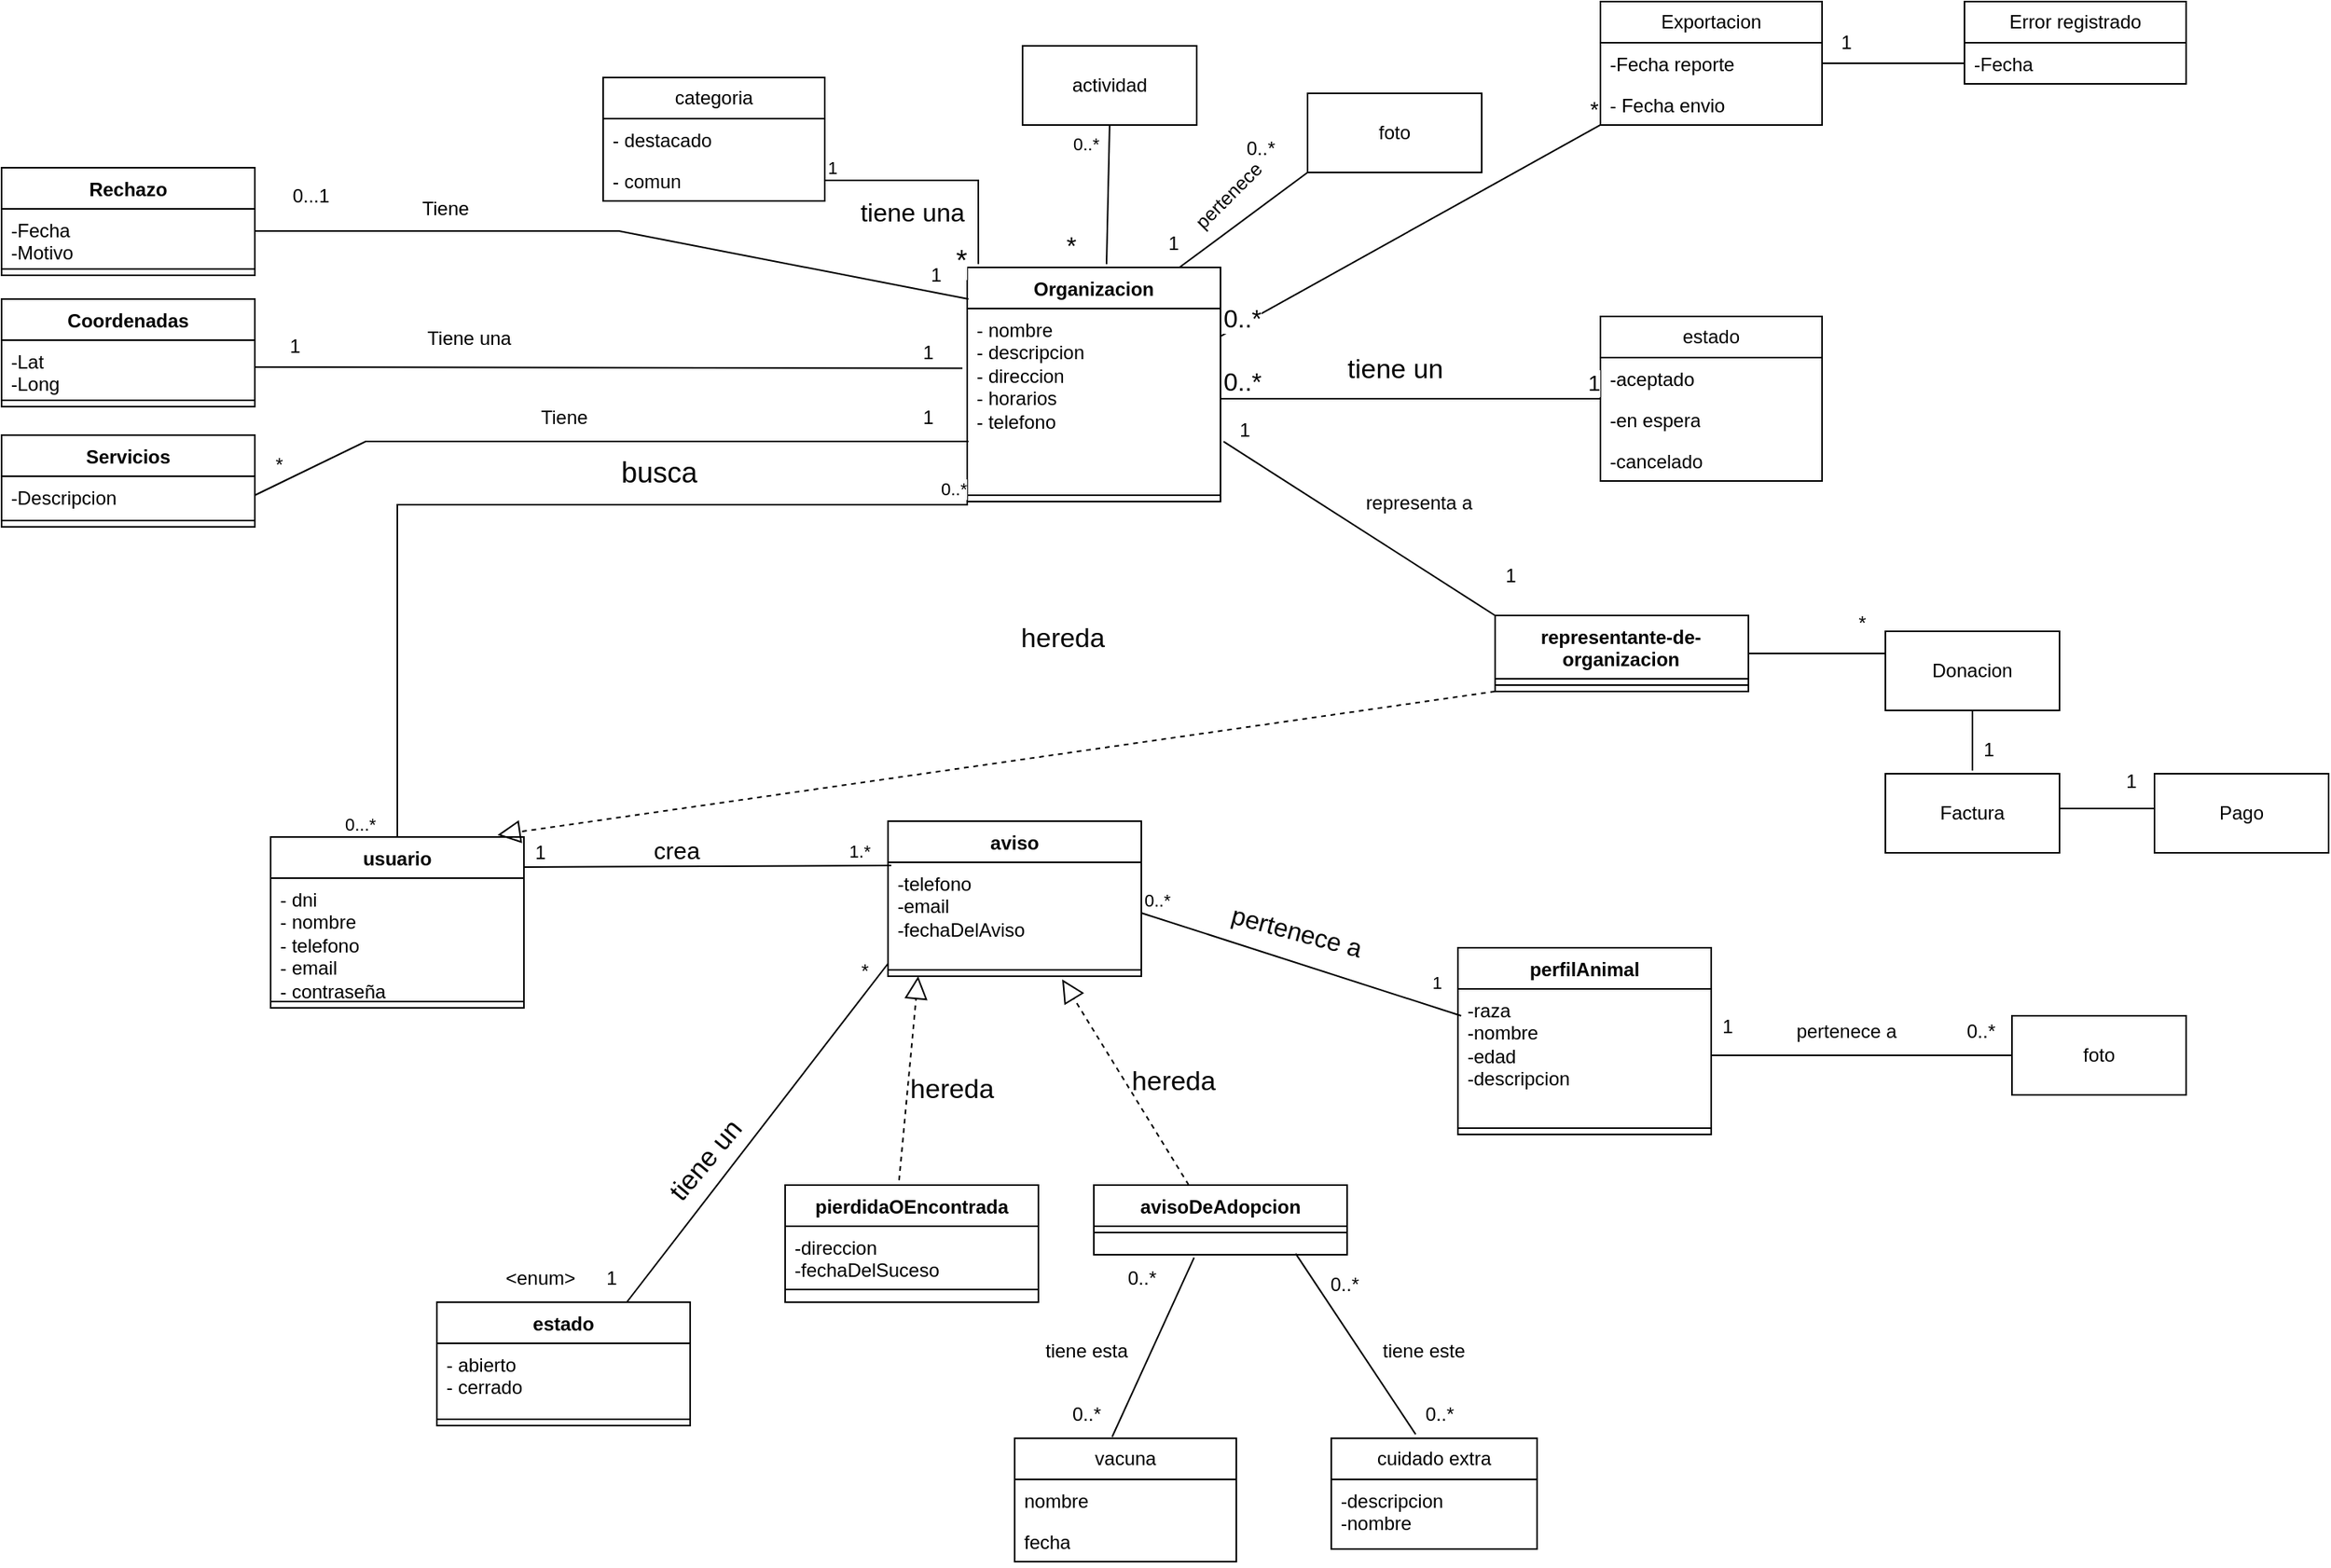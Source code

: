 <mxfile version="21.2.1" type="device">
  <diagram id="C5RBs43oDa-KdzZeNtuy" name="Page-1">
    <mxGraphModel dx="2073" dy="1035" grid="1" gridSize="10" guides="1" tooltips="1" connect="1" arrows="1" fold="1" page="1" pageScale="1" pageWidth="827" pageHeight="1169" math="0" shadow="0">
      <root>
        <mxCell id="WIyWlLk6GJQsqaUBKTNV-0" />
        <mxCell id="WIyWlLk6GJQsqaUBKTNV-1" parent="WIyWlLk6GJQsqaUBKTNV-0" />
        <mxCell id="rHO2FgDQ3E9ZfaL1L63m-9" value="usuario&lt;br&gt;" style="swimlane;fontStyle=1;align=center;verticalAlign=top;childLayout=stackLayout;horizontal=1;startSize=26;horizontalStack=0;resizeParent=1;resizeParentMax=0;resizeLast=0;collapsible=1;marginBottom=0;whiteSpace=wrap;html=1;" parent="WIyWlLk6GJQsqaUBKTNV-1" vertex="1">
          <mxGeometry x="289.96" y="640" width="160" height="108" as="geometry" />
        </mxCell>
        <mxCell id="rHO2FgDQ3E9ZfaL1L63m-10" value="- dni&lt;br&gt;- nombre&lt;br&gt;- telefono&lt;br&gt;- email&lt;br&gt;- contraseña&lt;br&gt;" style="text;strokeColor=none;fillColor=none;align=left;verticalAlign=top;spacingLeft=4;spacingRight=4;overflow=hidden;rotatable=0;points=[[0,0.5],[1,0.5]];portConstraint=eastwest;whiteSpace=wrap;html=1;" parent="rHO2FgDQ3E9ZfaL1L63m-9" vertex="1">
          <mxGeometry y="26" width="160" height="74" as="geometry" />
        </mxCell>
        <mxCell id="rHO2FgDQ3E9ZfaL1L63m-11" value="" style="line;strokeWidth=1;fillColor=none;align=left;verticalAlign=middle;spacingTop=-1;spacingLeft=3;spacingRight=3;rotatable=0;labelPosition=right;points=[];portConstraint=eastwest;strokeColor=inherit;" parent="rHO2FgDQ3E9ZfaL1L63m-9" vertex="1">
          <mxGeometry y="100" width="160" height="8" as="geometry" />
        </mxCell>
        <mxCell id="rHO2FgDQ3E9ZfaL1L63m-29" value="representante-de-organizacion&lt;br&gt;" style="swimlane;fontStyle=1;align=center;verticalAlign=top;childLayout=stackLayout;horizontal=1;startSize=40;horizontalStack=0;resizeParent=1;resizeParentMax=0;resizeLast=0;collapsible=1;marginBottom=0;whiteSpace=wrap;html=1;" parent="WIyWlLk6GJQsqaUBKTNV-1" vertex="1">
          <mxGeometry x="1063.46" y="500" width="160" height="48" as="geometry" />
        </mxCell>
        <mxCell id="rHO2FgDQ3E9ZfaL1L63m-31" value="" style="line;strokeWidth=1;fillColor=none;align=left;verticalAlign=middle;spacingTop=-1;spacingLeft=3;spacingRight=3;rotatable=0;labelPosition=right;points=[];portConstraint=eastwest;strokeColor=inherit;" parent="rHO2FgDQ3E9ZfaL1L63m-29" vertex="1">
          <mxGeometry y="40" width="160" height="8" as="geometry" />
        </mxCell>
        <mxCell id="rHO2FgDQ3E9ZfaL1L63m-33" value="Organizacion&lt;br&gt;" style="swimlane;fontStyle=1;align=center;verticalAlign=top;childLayout=stackLayout;horizontal=1;startSize=26;horizontalStack=0;resizeParent=1;resizeParentMax=0;resizeLast=0;collapsible=1;marginBottom=0;whiteSpace=wrap;html=1;" parent="WIyWlLk6GJQsqaUBKTNV-1" vertex="1">
          <mxGeometry x="730" y="280" width="160" height="148" as="geometry" />
        </mxCell>
        <mxCell id="rHO2FgDQ3E9ZfaL1L63m-34" value="- nombre&lt;br&gt;- descripcion&lt;br&gt;- direccion&lt;br&gt;- horarios&lt;br&gt;- telefono&lt;br&gt;" style="text;strokeColor=none;fillColor=none;align=left;verticalAlign=top;spacingLeft=4;spacingRight=4;overflow=hidden;rotatable=0;points=[[0,0.5],[1,0.5]];portConstraint=eastwest;whiteSpace=wrap;html=1;" parent="rHO2FgDQ3E9ZfaL1L63m-33" vertex="1">
          <mxGeometry y="26" width="160" height="114" as="geometry" />
        </mxCell>
        <mxCell id="rHO2FgDQ3E9ZfaL1L63m-35" value="" style="line;strokeWidth=1;fillColor=none;align=left;verticalAlign=middle;spacingTop=-1;spacingLeft=3;spacingRight=3;rotatable=0;labelPosition=right;points=[];portConstraint=eastwest;strokeColor=inherit;" parent="rHO2FgDQ3E9ZfaL1L63m-33" vertex="1">
          <mxGeometry y="140" width="160" height="8" as="geometry" />
        </mxCell>
        <mxCell id="rHO2FgDQ3E9ZfaL1L63m-43" value="aviso" style="swimlane;fontStyle=1;align=center;verticalAlign=top;childLayout=stackLayout;horizontal=1;startSize=26;horizontalStack=0;resizeParent=1;resizeParentMax=0;resizeLast=0;collapsible=1;marginBottom=0;whiteSpace=wrap;html=1;" parent="WIyWlLk6GJQsqaUBKTNV-1" vertex="1">
          <mxGeometry x="679.96" y="630" width="160" height="98" as="geometry" />
        </mxCell>
        <mxCell id="rHO2FgDQ3E9ZfaL1L63m-44" value="-telefono&lt;br&gt;-email&lt;br&gt;-fechaDelAviso&lt;br&gt;" style="text;strokeColor=none;fillColor=none;align=left;verticalAlign=top;spacingLeft=4;spacingRight=4;overflow=hidden;rotatable=0;points=[[0,0.5],[1,0.5]];portConstraint=eastwest;whiteSpace=wrap;html=1;" parent="rHO2FgDQ3E9ZfaL1L63m-43" vertex="1">
          <mxGeometry y="26" width="160" height="64" as="geometry" />
        </mxCell>
        <mxCell id="rHO2FgDQ3E9ZfaL1L63m-45" value="" style="line;strokeWidth=1;fillColor=none;align=left;verticalAlign=middle;spacingTop=-1;spacingLeft=3;spacingRight=3;rotatable=0;labelPosition=right;points=[];portConstraint=eastwest;strokeColor=inherit;" parent="rHO2FgDQ3E9ZfaL1L63m-43" vertex="1">
          <mxGeometry y="90" width="160" height="8" as="geometry" />
        </mxCell>
        <mxCell id="rHO2FgDQ3E9ZfaL1L63m-47" value="perfilAnimal&lt;br&gt;" style="swimlane;fontStyle=1;align=center;verticalAlign=top;childLayout=stackLayout;horizontal=1;startSize=26;horizontalStack=0;resizeParent=1;resizeParentMax=0;resizeLast=0;collapsible=1;marginBottom=0;whiteSpace=wrap;html=1;" parent="WIyWlLk6GJQsqaUBKTNV-1" vertex="1">
          <mxGeometry x="1039.96" y="710" width="160" height="118" as="geometry" />
        </mxCell>
        <mxCell id="rHO2FgDQ3E9ZfaL1L63m-48" value="-raza&lt;br&gt;-nombre&lt;br&gt;-edad&lt;br&gt;-descripcion" style="text;strokeColor=none;fillColor=none;align=left;verticalAlign=top;spacingLeft=4;spacingRight=4;overflow=hidden;rotatable=0;points=[[0,0.5],[1,0.5]];portConstraint=eastwest;whiteSpace=wrap;html=1;" parent="rHO2FgDQ3E9ZfaL1L63m-47" vertex="1">
          <mxGeometry y="26" width="160" height="84" as="geometry" />
        </mxCell>
        <mxCell id="rHO2FgDQ3E9ZfaL1L63m-49" value="" style="line;strokeWidth=1;fillColor=none;align=left;verticalAlign=middle;spacingTop=-1;spacingLeft=3;spacingRight=3;rotatable=0;labelPosition=right;points=[];portConstraint=eastwest;strokeColor=inherit;" parent="rHO2FgDQ3E9ZfaL1L63m-47" vertex="1">
          <mxGeometry y="110" width="160" height="8" as="geometry" />
        </mxCell>
        <mxCell id="rHO2FgDQ3E9ZfaL1L63m-55" value="pierdidaOEncontrada&lt;br&gt;" style="swimlane;fontStyle=1;align=center;verticalAlign=top;childLayout=stackLayout;horizontal=1;startSize=26;horizontalStack=0;resizeParent=1;resizeParentMax=0;resizeLast=0;collapsible=1;marginBottom=0;whiteSpace=wrap;html=1;" parent="WIyWlLk6GJQsqaUBKTNV-1" vertex="1">
          <mxGeometry x="614.96" y="860" width="160" height="74" as="geometry" />
        </mxCell>
        <mxCell id="rHO2FgDQ3E9ZfaL1L63m-56" value="-direccion&lt;br&gt;-fechaDelSuceso&lt;br&gt;" style="text;strokeColor=none;fillColor=none;align=left;verticalAlign=top;spacingLeft=4;spacingRight=4;overflow=hidden;rotatable=0;points=[[0,0.5],[1,0.5]];portConstraint=eastwest;whiteSpace=wrap;html=1;" parent="rHO2FgDQ3E9ZfaL1L63m-55" vertex="1">
          <mxGeometry y="26" width="160" height="34" as="geometry" />
        </mxCell>
        <mxCell id="rHO2FgDQ3E9ZfaL1L63m-57" value="" style="line;strokeWidth=1;fillColor=none;align=left;verticalAlign=middle;spacingTop=-1;spacingLeft=3;spacingRight=3;rotatable=0;labelPosition=right;points=[];portConstraint=eastwest;strokeColor=inherit;" parent="rHO2FgDQ3E9ZfaL1L63m-55" vertex="1">
          <mxGeometry y="60" width="160" height="12" as="geometry" />
        </mxCell>
        <mxCell id="rHO2FgDQ3E9ZfaL1L63m-58" value="&lt;br&gt;" style="text;strokeColor=none;fillColor=none;align=left;verticalAlign=top;spacingLeft=4;spacingRight=4;overflow=hidden;rotatable=0;points=[[0,0.5],[1,0.5]];portConstraint=eastwest;whiteSpace=wrap;html=1;" parent="rHO2FgDQ3E9ZfaL1L63m-55" vertex="1">
          <mxGeometry y="72" width="160" height="2" as="geometry" />
        </mxCell>
        <mxCell id="rHO2FgDQ3E9ZfaL1L63m-59" value="avisoDeAdopcion&lt;br&gt;" style="swimlane;fontStyle=1;align=center;verticalAlign=top;childLayout=stackLayout;horizontal=1;startSize=26;horizontalStack=0;resizeParent=1;resizeParentMax=0;resizeLast=0;collapsible=1;marginBottom=0;whiteSpace=wrap;html=1;" parent="WIyWlLk6GJQsqaUBKTNV-1" vertex="1">
          <mxGeometry x="809.96" y="860" width="160" height="44" as="geometry" />
        </mxCell>
        <mxCell id="rHO2FgDQ3E9ZfaL1L63m-61" value="" style="line;strokeWidth=1;fillColor=none;align=left;verticalAlign=middle;spacingTop=-1;spacingLeft=3;spacingRight=3;rotatable=0;labelPosition=right;points=[];portConstraint=eastwest;strokeColor=inherit;" parent="rHO2FgDQ3E9ZfaL1L63m-59" vertex="1">
          <mxGeometry y="26" width="160" height="8" as="geometry" />
        </mxCell>
        <mxCell id="rHO2FgDQ3E9ZfaL1L63m-62" value="&lt;br&gt;" style="text;strokeColor=none;fillColor=none;align=left;verticalAlign=top;spacingLeft=4;spacingRight=4;overflow=hidden;rotatable=0;points=[[0,0.5],[1,0.5]];portConstraint=eastwest;whiteSpace=wrap;html=1;" parent="rHO2FgDQ3E9ZfaL1L63m-59" vertex="1">
          <mxGeometry y="34" width="160" height="10" as="geometry" />
        </mxCell>
        <mxCell id="cM0wuDcLqvtJ-Etse94v-1" value="" style="endArrow=block;dashed=1;endFill=0;endSize=12;html=1;rounded=0;exitX=0.45;exitY=-0.041;exitDx=0;exitDy=0;exitPerimeter=0;entryX=0.119;entryY=1;entryDx=0;entryDy=0;entryPerimeter=0;" parent="WIyWlLk6GJQsqaUBKTNV-1" source="rHO2FgDQ3E9ZfaL1L63m-55" target="rHO2FgDQ3E9ZfaL1L63m-45" edge="1">
          <mxGeometry width="160" relative="1" as="geometry">
            <mxPoint x="519.96" y="780" as="sourcePoint" />
            <mxPoint x="680.92" y="761.014" as="targetPoint" />
          </mxGeometry>
        </mxCell>
        <mxCell id="cM0wuDcLqvtJ-Etse94v-2" value="" style="endArrow=block;dashed=1;endFill=0;endSize=12;html=1;rounded=0;exitX=0.375;exitY=0;exitDx=0;exitDy=0;exitPerimeter=0;" parent="WIyWlLk6GJQsqaUBKTNV-1" source="rHO2FgDQ3E9ZfaL1L63m-59" edge="1">
          <mxGeometry width="160" relative="1" as="geometry">
            <mxPoint x="859.96" y="826" as="sourcePoint" />
            <mxPoint x="789.96" y="730" as="targetPoint" />
          </mxGeometry>
        </mxCell>
        <mxCell id="cM0wuDcLqvtJ-Etse94v-11" value="" style="endArrow=none;html=1;rounded=0;exitX=1.012;exitY=0.737;exitDx=0;exitDy=0;entryX=0;entryY=0;entryDx=0;entryDy=0;exitPerimeter=0;" parent="WIyWlLk6GJQsqaUBKTNV-1" source="rHO2FgDQ3E9ZfaL1L63m-34" target="rHO2FgDQ3E9ZfaL1L63m-29" edge="1">
          <mxGeometry relative="1" as="geometry">
            <mxPoint x="1410" y="538" as="sourcePoint" />
            <mxPoint x="1569" y="304" as="targetPoint" />
            <Array as="points" />
          </mxGeometry>
        </mxCell>
        <mxCell id="cM0wuDcLqvtJ-Etse94v-41" value="estado" style="swimlane;fontStyle=1;align=center;verticalAlign=top;childLayout=stackLayout;horizontal=1;startSize=26;horizontalStack=0;resizeParent=1;resizeParentMax=0;resizeLast=0;collapsible=1;marginBottom=0;whiteSpace=wrap;html=1;" parent="WIyWlLk6GJQsqaUBKTNV-1" vertex="1">
          <mxGeometry x="394.96" y="934" width="160" height="78" as="geometry" />
        </mxCell>
        <mxCell id="cM0wuDcLqvtJ-Etse94v-42" value="- abierto&lt;br&gt;- cerrado" style="text;strokeColor=none;fillColor=none;align=left;verticalAlign=top;spacingLeft=4;spacingRight=4;overflow=hidden;rotatable=0;points=[[0,0.5],[1,0.5]];portConstraint=eastwest;whiteSpace=wrap;html=1;" parent="cM0wuDcLqvtJ-Etse94v-41" vertex="1">
          <mxGeometry y="26" width="160" height="44" as="geometry" />
        </mxCell>
        <mxCell id="cM0wuDcLqvtJ-Etse94v-43" value="" style="line;strokeWidth=1;fillColor=none;align=left;verticalAlign=middle;spacingTop=-1;spacingLeft=3;spacingRight=3;rotatable=0;labelPosition=right;points=[];portConstraint=eastwest;strokeColor=inherit;" parent="cM0wuDcLqvtJ-Etse94v-41" vertex="1">
          <mxGeometry y="70" width="160" height="8" as="geometry" />
        </mxCell>
        <mxCell id="cM0wuDcLqvtJ-Etse94v-45" value="&amp;lt;enum&amp;gt;" style="text;html=1;align=center;verticalAlign=middle;resizable=0;points=[];autosize=1;strokeColor=none;fillColor=none;" parent="WIyWlLk6GJQsqaUBKTNV-1" vertex="1">
          <mxGeometry x="424.96" y="904" width="70" height="30" as="geometry" />
        </mxCell>
        <mxCell id="cM0wuDcLqvtJ-Etse94v-46" value="" style="endArrow=none;html=1;rounded=0;exitX=0.75;exitY=0;exitDx=0;exitDy=0;entryX=0;entryY=0;entryDx=0;entryDy=0;entryPerimeter=0;" parent="WIyWlLk6GJQsqaUBKTNV-1" source="cM0wuDcLqvtJ-Etse94v-41" edge="1" target="rHO2FgDQ3E9ZfaL1L63m-45">
          <mxGeometry relative="1" as="geometry">
            <mxPoint x="469.96" y="790" as="sourcePoint" />
            <mxPoint x="690" y="720" as="targetPoint" />
          </mxGeometry>
        </mxCell>
        <mxCell id="cM0wuDcLqvtJ-Etse94v-49" value="tiene un" style="text;html=1;align=center;verticalAlign=middle;resizable=0;points=[];autosize=1;strokeColor=none;fillColor=none;rotation=-50;fontSize=17;" parent="WIyWlLk6GJQsqaUBKTNV-1" vertex="1">
          <mxGeometry x="524.96" y="830" width="80" height="30" as="geometry" />
        </mxCell>
        <mxCell id="cM0wuDcLqvtJ-Etse94v-50" value="1" style="text;html=1;align=center;verticalAlign=middle;resizable=0;points=[];autosize=1;strokeColor=none;fillColor=none;" parent="WIyWlLk6GJQsqaUBKTNV-1" vertex="1">
          <mxGeometry x="489.96" y="904" width="30" height="30" as="geometry" />
        </mxCell>
        <mxCell id="cM0wuDcLqvtJ-Etse94v-51" value="*" style="text;html=1;align=center;verticalAlign=middle;resizable=0;points=[];autosize=1;strokeColor=none;fillColor=none;" parent="WIyWlLk6GJQsqaUBKTNV-1" vertex="1">
          <mxGeometry x="649.96" y="710" width="30" height="30" as="geometry" />
        </mxCell>
        <mxCell id="cM0wuDcLqvtJ-Etse94v-52" value="hereda" style="text;html=1;align=center;verticalAlign=middle;resizable=0;points=[];autosize=1;strokeColor=none;fillColor=none;fontSize=17;" parent="WIyWlLk6GJQsqaUBKTNV-1" vertex="1">
          <mxGeometry x="679.96" y="785" width="80" height="30" as="geometry" />
        </mxCell>
        <mxCell id="cM0wuDcLqvtJ-Etse94v-53" value="hereda" style="text;html=1;align=center;verticalAlign=middle;resizable=0;points=[];autosize=1;strokeColor=none;fillColor=none;fontSize=17;" parent="WIyWlLk6GJQsqaUBKTNV-1" vertex="1">
          <mxGeometry x="819.96" y="780" width="80" height="30" as="geometry" />
        </mxCell>
        <mxCell id="cM0wuDcLqvtJ-Etse94v-56" value="1" style="text;html=1;align=center;verticalAlign=middle;resizable=0;points=[];autosize=1;strokeColor=none;fillColor=none;" parent="WIyWlLk6GJQsqaUBKTNV-1" vertex="1">
          <mxGeometry x="890" y="368" width="30" height="30" as="geometry" />
        </mxCell>
        <mxCell id="cM0wuDcLqvtJ-Etse94v-57" value="1" style="text;html=1;align=center;verticalAlign=middle;resizable=0;points=[];autosize=1;strokeColor=none;fillColor=none;" parent="WIyWlLk6GJQsqaUBKTNV-1" vertex="1">
          <mxGeometry x="1058.46" y="460" width="30" height="30" as="geometry" />
        </mxCell>
        <mxCell id="cM0wuDcLqvtJ-Etse94v-62" value="busca" style="text;html=1;align=center;verticalAlign=middle;resizable=0;points=[];autosize=1;strokeColor=none;fillColor=none;rotation=0;fontSize=18;" parent="WIyWlLk6GJQsqaUBKTNV-1" vertex="1">
          <mxGeometry x="500.0" y="390" width="70" height="40" as="geometry" />
        </mxCell>
        <mxCell id="cM0wuDcLqvtJ-Etse94v-65" value="" style="endArrow=none;html=1;edgeStyle=orthogonalEdgeStyle;rounded=0;entryX=0;entryY=1;entryDx=0;entryDy=0;" parent="WIyWlLk6GJQsqaUBKTNV-1" source="rHO2FgDQ3E9ZfaL1L63m-9" target="rHO2FgDQ3E9ZfaL1L63m-33" edge="1">
          <mxGeometry relative="1" as="geometry">
            <mxPoint x="380" y="630" as="sourcePoint" />
            <mxPoint x="680" y="430" as="targetPoint" />
            <Array as="points">
              <mxPoint x="370" y="430" />
              <mxPoint x="730" y="430" />
            </Array>
          </mxGeometry>
        </mxCell>
        <mxCell id="cM0wuDcLqvtJ-Etse94v-66" value="0...*" style="edgeLabel;resizable=0;html=1;align=left;verticalAlign=bottom;" parent="cM0wuDcLqvtJ-Etse94v-65" connectable="0" vertex="1">
          <mxGeometry x="-1" relative="1" as="geometry">
            <mxPoint x="-35" as="offset" />
          </mxGeometry>
        </mxCell>
        <mxCell id="cM0wuDcLqvtJ-Etse94v-67" value="0..*" style="edgeLabel;resizable=0;html=1;align=right;verticalAlign=bottom;" parent="cM0wuDcLqvtJ-Etse94v-65" connectable="0" vertex="1">
          <mxGeometry x="1" relative="1" as="geometry" />
        </mxCell>
        <mxCell id="cM0wuDcLqvtJ-Etse94v-69" value="" style="endArrow=none;html=1;rounded=0;exitX=1;exitY=0.5;exitDx=0;exitDy=0;entryX=0.013;entryY=0.202;entryDx=0;entryDy=0;entryPerimeter=0;" parent="WIyWlLk6GJQsqaUBKTNV-1" source="rHO2FgDQ3E9ZfaL1L63m-44" target="rHO2FgDQ3E9ZfaL1L63m-48" edge="1">
          <mxGeometry relative="1" as="geometry">
            <mxPoint x="909.96" y="670" as="sourcePoint" />
            <mxPoint x="1069.96" y="670" as="targetPoint" />
          </mxGeometry>
        </mxCell>
        <mxCell id="cM0wuDcLqvtJ-Etse94v-70" value="0..*" style="edgeLabel;resizable=0;html=1;align=left;verticalAlign=bottom;" parent="cM0wuDcLqvtJ-Etse94v-69" connectable="0" vertex="1">
          <mxGeometry x="-1" relative="1" as="geometry" />
        </mxCell>
        <mxCell id="cM0wuDcLqvtJ-Etse94v-71" value="1" style="edgeLabel;resizable=0;html=1;align=right;verticalAlign=bottom;" parent="cM0wuDcLqvtJ-Etse94v-69" connectable="0" vertex="1">
          <mxGeometry x="1" relative="1" as="geometry">
            <mxPoint x="-12" y="-13" as="offset" />
          </mxGeometry>
        </mxCell>
        <mxCell id="cM0wuDcLqvtJ-Etse94v-72" value="pertenece a&amp;nbsp;" style="text;html=1;align=center;verticalAlign=middle;resizable=0;points=[];autosize=1;strokeColor=none;fillColor=none;rotation=15;fontSize=16;" parent="WIyWlLk6GJQsqaUBKTNV-1" vertex="1">
          <mxGeometry x="884.96" y="685" width="110" height="30" as="geometry" />
        </mxCell>
        <mxCell id="cM0wuDcLqvtJ-Etse94v-73" value="foto" style="html=1;whiteSpace=wrap;" parent="WIyWlLk6GJQsqaUBKTNV-1" vertex="1">
          <mxGeometry x="1389.96" y="753" width="110" height="50" as="geometry" />
        </mxCell>
        <mxCell id="cM0wuDcLqvtJ-Etse94v-74" value="" style="endArrow=none;html=1;rounded=0;exitX=1;exitY=0.5;exitDx=0;exitDy=0;entryX=0;entryY=0.5;entryDx=0;entryDy=0;" parent="WIyWlLk6GJQsqaUBKTNV-1" source="rHO2FgDQ3E9ZfaL1L63m-48" target="cM0wuDcLqvtJ-Etse94v-73" edge="1">
          <mxGeometry relative="1" as="geometry">
            <mxPoint x="1029.96" y="896.5" as="sourcePoint" />
            <mxPoint x="1189.96" y="896.5" as="targetPoint" />
          </mxGeometry>
        </mxCell>
        <mxCell id="cM0wuDcLqvtJ-Etse94v-77" value="pertenece a" style="text;html=1;align=center;verticalAlign=middle;resizable=0;points=[];autosize=1;strokeColor=none;fillColor=none;" parent="WIyWlLk6GJQsqaUBKTNV-1" vertex="1">
          <mxGeometry x="1239.96" y="748" width="90" height="30" as="geometry" />
        </mxCell>
        <mxCell id="cM0wuDcLqvtJ-Etse94v-78" value="1" style="text;html=1;align=center;verticalAlign=middle;resizable=0;points=[];autosize=1;strokeColor=none;fillColor=none;" parent="WIyWlLk6GJQsqaUBKTNV-1" vertex="1">
          <mxGeometry x="1194.96" y="745" width="30" height="30" as="geometry" />
        </mxCell>
        <mxCell id="cM0wuDcLqvtJ-Etse94v-79" value="0..*" style="text;html=1;align=center;verticalAlign=middle;resizable=0;points=[];autosize=1;strokeColor=none;fillColor=none;" parent="WIyWlLk6GJQsqaUBKTNV-1" vertex="1">
          <mxGeometry x="1349.96" y="748" width="40" height="30" as="geometry" />
        </mxCell>
        <mxCell id="cM0wuDcLqvtJ-Etse94v-80" value="actividad" style="html=1;whiteSpace=wrap;" parent="WIyWlLk6GJQsqaUBKTNV-1" vertex="1">
          <mxGeometry x="764.96" y="140" width="110" height="50" as="geometry" />
        </mxCell>
        <mxCell id="cM0wuDcLqvtJ-Etse94v-81" value="" style="endArrow=none;html=1;rounded=0;exitX=0.5;exitY=1;exitDx=0;exitDy=0;entryX=0.55;entryY=-0.014;entryDx=0;entryDy=0;entryPerimeter=0;" parent="WIyWlLk6GJQsqaUBKTNV-1" source="cM0wuDcLqvtJ-Etse94v-80" target="rHO2FgDQ3E9ZfaL1L63m-33" edge="1">
          <mxGeometry relative="1" as="geometry">
            <mxPoint x="880" y="260" as="sourcePoint" />
            <mxPoint x="1040" y="260" as="targetPoint" />
          </mxGeometry>
        </mxCell>
        <mxCell id="cM0wuDcLqvtJ-Etse94v-82" value="0..*" style="edgeLabel;resizable=0;html=1;align=left;verticalAlign=bottom;" parent="cM0wuDcLqvtJ-Etse94v-81" connectable="0" vertex="1">
          <mxGeometry x="-1" relative="1" as="geometry">
            <mxPoint x="-25" y="20" as="offset" />
          </mxGeometry>
        </mxCell>
        <mxCell id="cM0wuDcLqvtJ-Etse94v-83" value="*" style="edgeLabel;resizable=0;html=1;align=right;verticalAlign=bottom;fontSize=16;" parent="cM0wuDcLqvtJ-Etse94v-81" connectable="0" vertex="1">
          <mxGeometry x="1" relative="1" as="geometry">
            <mxPoint x="-18" as="offset" />
          </mxGeometry>
        </mxCell>
        <mxCell id="cM0wuDcLqvtJ-Etse94v-84" value="foto" style="html=1;whiteSpace=wrap;" parent="WIyWlLk6GJQsqaUBKTNV-1" vertex="1">
          <mxGeometry x="945" y="170" width="110" height="50" as="geometry" />
        </mxCell>
        <mxCell id="cM0wuDcLqvtJ-Etse94v-85" value="" style="endArrow=none;html=1;rounded=0;exitX=0.838;exitY=0;exitDx=0;exitDy=0;exitPerimeter=0;entryX=0;entryY=1;entryDx=0;entryDy=0;" parent="WIyWlLk6GJQsqaUBKTNV-1" source="rHO2FgDQ3E9ZfaL1L63m-33" target="cM0wuDcLqvtJ-Etse94v-84" edge="1">
          <mxGeometry relative="1" as="geometry">
            <mxPoint x="925" y="240" as="sourcePoint" />
            <mxPoint x="1085" y="240" as="targetPoint" />
          </mxGeometry>
        </mxCell>
        <mxCell id="cM0wuDcLqvtJ-Etse94v-88" value="pertenece" style="text;html=1;align=center;verticalAlign=middle;resizable=0;points=[];autosize=1;strokeColor=none;fillColor=none;rotation=-45;" parent="WIyWlLk6GJQsqaUBKTNV-1" vertex="1">
          <mxGeometry x="855" y="220" width="80" height="30" as="geometry" />
        </mxCell>
        <mxCell id="cM0wuDcLqvtJ-Etse94v-89" value="0..*" style="text;html=1;align=center;verticalAlign=middle;resizable=0;points=[];autosize=1;strokeColor=none;fillColor=none;" parent="WIyWlLk6GJQsqaUBKTNV-1" vertex="1">
          <mxGeometry x="895" y="190" width="40" height="30" as="geometry" />
        </mxCell>
        <mxCell id="cM0wuDcLqvtJ-Etse94v-90" value="1" style="text;html=1;align=center;verticalAlign=middle;resizable=0;points=[];autosize=1;strokeColor=none;fillColor=none;" parent="WIyWlLk6GJQsqaUBKTNV-1" vertex="1">
          <mxGeometry x="845" y="250" width="30" height="30" as="geometry" />
        </mxCell>
        <mxCell id="cM0wuDcLqvtJ-Etse94v-91" value="estado" style="swimlane;fontStyle=0;childLayout=stackLayout;horizontal=1;startSize=26;fillColor=none;horizontalStack=0;resizeParent=1;resizeParentMax=0;resizeLast=0;collapsible=1;marginBottom=0;whiteSpace=wrap;html=1;" parent="WIyWlLk6GJQsqaUBKTNV-1" vertex="1">
          <mxGeometry x="1130" y="311" width="140" height="104" as="geometry" />
        </mxCell>
        <mxCell id="cM0wuDcLqvtJ-Etse94v-92" value="-aceptado" style="text;strokeColor=none;fillColor=none;align=left;verticalAlign=top;spacingLeft=4;spacingRight=4;overflow=hidden;rotatable=0;points=[[0,0.5],[1,0.5]];portConstraint=eastwest;whiteSpace=wrap;html=1;" parent="cM0wuDcLqvtJ-Etse94v-91" vertex="1">
          <mxGeometry y="26" width="140" height="26" as="geometry" />
        </mxCell>
        <mxCell id="cM0wuDcLqvtJ-Etse94v-93" value="-en espera" style="text;strokeColor=none;fillColor=none;align=left;verticalAlign=top;spacingLeft=4;spacingRight=4;overflow=hidden;rotatable=0;points=[[0,0.5],[1,0.5]];portConstraint=eastwest;whiteSpace=wrap;html=1;" parent="cM0wuDcLqvtJ-Etse94v-91" vertex="1">
          <mxGeometry y="52" width="140" height="26" as="geometry" />
        </mxCell>
        <mxCell id="cM0wuDcLqvtJ-Etse94v-94" value="-cancelado" style="text;strokeColor=none;fillColor=none;align=left;verticalAlign=top;spacingLeft=4;spacingRight=4;overflow=hidden;rotatable=0;points=[[0,0.5],[1,0.5]];portConstraint=eastwest;whiteSpace=wrap;html=1;" parent="cM0wuDcLqvtJ-Etse94v-91" vertex="1">
          <mxGeometry y="78" width="140" height="26" as="geometry" />
        </mxCell>
        <mxCell id="cM0wuDcLqvtJ-Etse94v-96" value="" style="endArrow=none;html=1;rounded=0;exitX=1;exitY=0.5;exitDx=0;exitDy=0;" parent="WIyWlLk6GJQsqaUBKTNV-1" source="rHO2FgDQ3E9ZfaL1L63m-34" target="cM0wuDcLqvtJ-Etse94v-91" edge="1">
          <mxGeometry relative="1" as="geometry">
            <mxPoint x="905" y="318.41" as="sourcePoint" />
            <mxPoint x="1065" y="318.41" as="targetPoint" />
          </mxGeometry>
        </mxCell>
        <mxCell id="cM0wuDcLqvtJ-Etse94v-97" value="0..*" style="edgeLabel;resizable=0;html=1;align=left;verticalAlign=bottom;fontSize=16;" parent="cM0wuDcLqvtJ-Etse94v-96" connectable="0" vertex="1">
          <mxGeometry x="-1" relative="1" as="geometry" />
        </mxCell>
        <mxCell id="cM0wuDcLqvtJ-Etse94v-98" value="&lt;font style=&quot;font-size: 14px;&quot;&gt;1&lt;/font&gt;" style="edgeLabel;resizable=0;html=1;align=right;verticalAlign=bottom;" parent="cM0wuDcLqvtJ-Etse94v-96" connectable="0" vertex="1">
          <mxGeometry x="1" relative="1" as="geometry" />
        </mxCell>
        <mxCell id="cM0wuDcLqvtJ-Etse94v-99" value="tiene un" style="text;html=1;align=center;verticalAlign=middle;resizable=0;points=[];autosize=1;strokeColor=none;fillColor=none;fontSize=17;" parent="WIyWlLk6GJQsqaUBKTNV-1" vertex="1">
          <mxGeometry x="960" y="330" width="80" height="30" as="geometry" />
        </mxCell>
        <mxCell id="cM0wuDcLqvtJ-Etse94v-100" value="vacuna" style="swimlane;fontStyle=0;childLayout=stackLayout;horizontal=1;startSize=26;fillColor=none;horizontalStack=0;resizeParent=1;resizeParentMax=0;resizeLast=0;collapsible=1;marginBottom=0;whiteSpace=wrap;html=1;" parent="WIyWlLk6GJQsqaUBKTNV-1" vertex="1">
          <mxGeometry x="759.96" y="1020" width="140" height="78" as="geometry" />
        </mxCell>
        <mxCell id="cM0wuDcLqvtJ-Etse94v-101" value="nombre" style="text;strokeColor=none;fillColor=none;align=left;verticalAlign=top;spacingLeft=4;spacingRight=4;overflow=hidden;rotatable=0;points=[[0,0.5],[1,0.5]];portConstraint=eastwest;whiteSpace=wrap;html=1;" parent="cM0wuDcLqvtJ-Etse94v-100" vertex="1">
          <mxGeometry y="26" width="140" height="26" as="geometry" />
        </mxCell>
        <mxCell id="cM0wuDcLqvtJ-Etse94v-102" value="fecha" style="text;strokeColor=none;fillColor=none;align=left;verticalAlign=top;spacingLeft=4;spacingRight=4;overflow=hidden;rotatable=0;points=[[0,0.5],[1,0.5]];portConstraint=eastwest;whiteSpace=wrap;html=1;" parent="cM0wuDcLqvtJ-Etse94v-100" vertex="1">
          <mxGeometry y="52" width="140" height="26" as="geometry" />
        </mxCell>
        <mxCell id="cM0wuDcLqvtJ-Etse94v-104" value="" style="endArrow=none;html=1;rounded=0;exitX=0.44;exitY=-0.011;exitDx=0;exitDy=0;exitPerimeter=0;entryX=0.396;entryY=1.183;entryDx=0;entryDy=0;entryPerimeter=0;" parent="WIyWlLk6GJQsqaUBKTNV-1" source="cM0wuDcLqvtJ-Etse94v-100" target="rHO2FgDQ3E9ZfaL1L63m-62" edge="1">
          <mxGeometry relative="1" as="geometry">
            <mxPoint x="809.96" y="930" as="sourcePoint" />
            <mxPoint x="969.96" y="930" as="targetPoint" />
          </mxGeometry>
        </mxCell>
        <mxCell id="cM0wuDcLqvtJ-Etse94v-107" value="0..*" style="text;html=1;align=center;verticalAlign=middle;resizable=0;points=[];autosize=1;strokeColor=none;fillColor=none;" parent="WIyWlLk6GJQsqaUBKTNV-1" vertex="1">
          <mxGeometry x="819.96" y="904" width="40" height="30" as="geometry" />
        </mxCell>
        <mxCell id="cM0wuDcLqvtJ-Etse94v-108" value="0..*" style="text;html=1;align=center;verticalAlign=middle;resizable=0;points=[];autosize=1;strokeColor=none;fillColor=none;" parent="WIyWlLk6GJQsqaUBKTNV-1" vertex="1">
          <mxGeometry x="784.96" y="990" width="40" height="30" as="geometry" />
        </mxCell>
        <mxCell id="cM0wuDcLqvtJ-Etse94v-109" value="tiene esta" style="text;html=1;align=center;verticalAlign=middle;resizable=0;points=[];autosize=1;strokeColor=none;fillColor=none;" parent="WIyWlLk6GJQsqaUBKTNV-1" vertex="1">
          <mxGeometry x="764.96" y="950" width="80" height="30" as="geometry" />
        </mxCell>
        <mxCell id="cM0wuDcLqvtJ-Etse94v-110" value="cuidado extra" style="swimlane;fontStyle=0;childLayout=stackLayout;horizontal=1;startSize=26;fillColor=none;horizontalStack=0;resizeParent=1;resizeParentMax=0;resizeLast=0;collapsible=1;marginBottom=0;whiteSpace=wrap;html=1;" parent="WIyWlLk6GJQsqaUBKTNV-1" vertex="1">
          <mxGeometry x="959.96" y="1020" width="130" height="70" as="geometry" />
        </mxCell>
        <mxCell id="cM0wuDcLqvtJ-Etse94v-111" value="-descripcion&lt;br&gt;-nombre" style="text;strokeColor=none;fillColor=none;align=left;verticalAlign=top;spacingLeft=4;spacingRight=4;overflow=hidden;rotatable=0;points=[[0,0.5],[1,0.5]];portConstraint=eastwest;whiteSpace=wrap;html=1;" parent="cM0wuDcLqvtJ-Etse94v-110" vertex="1">
          <mxGeometry y="26" width="130" height="44" as="geometry" />
        </mxCell>
        <mxCell id="cM0wuDcLqvtJ-Etse94v-114" value="" style="endArrow=none;html=1;rounded=0;exitX=0.797;exitY=0.933;exitDx=0;exitDy=0;exitPerimeter=0;entryX=0.41;entryY=-0.036;entryDx=0;entryDy=0;entryPerimeter=0;" parent="WIyWlLk6GJQsqaUBKTNV-1" source="rHO2FgDQ3E9ZfaL1L63m-62" target="cM0wuDcLqvtJ-Etse94v-110" edge="1">
          <mxGeometry relative="1" as="geometry">
            <mxPoint x="919.96" y="980" as="sourcePoint" />
            <mxPoint x="1079.96" y="980" as="targetPoint" />
          </mxGeometry>
        </mxCell>
        <mxCell id="cM0wuDcLqvtJ-Etse94v-117" value="0..*" style="text;html=1;align=center;verticalAlign=middle;resizable=0;points=[];autosize=1;strokeColor=none;fillColor=none;" parent="WIyWlLk6GJQsqaUBKTNV-1" vertex="1">
          <mxGeometry x="1008.46" y="990" width="40" height="30" as="geometry" />
        </mxCell>
        <mxCell id="cM0wuDcLqvtJ-Etse94v-118" value="0..*" style="text;html=1;align=center;verticalAlign=middle;resizable=0;points=[];autosize=1;strokeColor=none;fillColor=none;" parent="WIyWlLk6GJQsqaUBKTNV-1" vertex="1">
          <mxGeometry x="948.46" y="908" width="40" height="30" as="geometry" />
        </mxCell>
        <mxCell id="cM0wuDcLqvtJ-Etse94v-119" value="tiene este" style="text;html=1;align=center;verticalAlign=middle;resizable=0;points=[];autosize=1;strokeColor=none;fillColor=none;" parent="WIyWlLk6GJQsqaUBKTNV-1" vertex="1">
          <mxGeometry x="978.46" y="950" width="80" height="30" as="geometry" />
        </mxCell>
        <mxCell id="cM0wuDcLqvtJ-Etse94v-126" value="" style="endArrow=none;html=1;rounded=0;entryX=0.013;entryY=0.031;entryDx=0;entryDy=0;entryPerimeter=0;" parent="WIyWlLk6GJQsqaUBKTNV-1" target="rHO2FgDQ3E9ZfaL1L63m-44" edge="1">
          <mxGeometry relative="1" as="geometry">
            <mxPoint x="449.96" y="659" as="sourcePoint" />
            <mxPoint x="609.96" y="659" as="targetPoint" />
          </mxGeometry>
        </mxCell>
        <mxCell id="cM0wuDcLqvtJ-Etse94v-127" value="crea" style="edgeLabel;resizable=0;html=1;align=left;verticalAlign=bottom;fontSize=15;" parent="cM0wuDcLqvtJ-Etse94v-126" connectable="0" vertex="1">
          <mxGeometry x="-1" relative="1" as="geometry">
            <mxPoint x="80" as="offset" />
          </mxGeometry>
        </mxCell>
        <mxCell id="cM0wuDcLqvtJ-Etse94v-128" value="1.*" style="edgeLabel;resizable=0;html=1;align=right;verticalAlign=bottom;" parent="cM0wuDcLqvtJ-Etse94v-126" connectable="0" vertex="1">
          <mxGeometry x="1" relative="1" as="geometry">
            <mxPoint x="-12" as="offset" />
          </mxGeometry>
        </mxCell>
        <mxCell id="cM0wuDcLqvtJ-Etse94v-129" value="1" style="text;html=1;align=center;verticalAlign=middle;resizable=0;points=[];autosize=1;strokeColor=none;fillColor=none;" parent="WIyWlLk6GJQsqaUBKTNV-1" vertex="1">
          <mxGeometry x="444.96" y="635" width="30" height="30" as="geometry" />
        </mxCell>
        <mxCell id="cM0wuDcLqvtJ-Etse94v-137" value="categoria" style="swimlane;fontStyle=0;childLayout=stackLayout;horizontal=1;startSize=26;fillColor=none;horizontalStack=0;resizeParent=1;resizeParentMax=0;resizeLast=0;collapsible=1;marginBottom=0;whiteSpace=wrap;html=1;" parent="WIyWlLk6GJQsqaUBKTNV-1" vertex="1">
          <mxGeometry x="500" y="160" width="140" height="78" as="geometry" />
        </mxCell>
        <mxCell id="cM0wuDcLqvtJ-Etse94v-138" value="- destacado" style="text;strokeColor=none;fillColor=none;align=left;verticalAlign=top;spacingLeft=4;spacingRight=4;overflow=hidden;rotatable=0;points=[[0,0.5],[1,0.5]];portConstraint=eastwest;whiteSpace=wrap;html=1;" parent="cM0wuDcLqvtJ-Etse94v-137" vertex="1">
          <mxGeometry y="26" width="140" height="26" as="geometry" />
        </mxCell>
        <mxCell id="cM0wuDcLqvtJ-Etse94v-139" value="- comun" style="text;strokeColor=none;fillColor=none;align=left;verticalAlign=top;spacingLeft=4;spacingRight=4;overflow=hidden;rotatable=0;points=[[0,0.5],[1,0.5]];portConstraint=eastwest;whiteSpace=wrap;html=1;" parent="cM0wuDcLqvtJ-Etse94v-137" vertex="1">
          <mxGeometry y="52" width="140" height="26" as="geometry" />
        </mxCell>
        <mxCell id="cM0wuDcLqvtJ-Etse94v-142" value="" style="endArrow=none;html=1;edgeStyle=orthogonalEdgeStyle;rounded=0;exitX=1;exitY=0.5;exitDx=0;exitDy=0;entryX=0.044;entryY=-0.014;entryDx=0;entryDy=0;entryPerimeter=0;" parent="WIyWlLk6GJQsqaUBKTNV-1" source="cM0wuDcLqvtJ-Etse94v-139" target="rHO2FgDQ3E9ZfaL1L63m-33" edge="1">
          <mxGeometry relative="1" as="geometry">
            <mxPoint x="580" y="270" as="sourcePoint" />
            <mxPoint x="740" y="270" as="targetPoint" />
          </mxGeometry>
        </mxCell>
        <mxCell id="cM0wuDcLqvtJ-Etse94v-143" value="1" style="edgeLabel;resizable=0;html=1;align=left;verticalAlign=bottom;" parent="cM0wuDcLqvtJ-Etse94v-142" connectable="0" vertex="1">
          <mxGeometry x="-1" relative="1" as="geometry" />
        </mxCell>
        <mxCell id="cM0wuDcLqvtJ-Etse94v-144" value="*" style="edgeLabel;resizable=0;html=1;align=right;verticalAlign=bottom;fontSize=18;" parent="cM0wuDcLqvtJ-Etse94v-142" connectable="0" vertex="1">
          <mxGeometry x="1" relative="1" as="geometry">
            <mxPoint x="-7" y="12" as="offset" />
          </mxGeometry>
        </mxCell>
        <mxCell id="cM0wuDcLqvtJ-Etse94v-146" value="tiene una" style="text;html=1;align=center;verticalAlign=middle;resizable=0;points=[];autosize=1;strokeColor=none;fillColor=none;fontSize=16;" parent="WIyWlLk6GJQsqaUBKTNV-1" vertex="1">
          <mxGeometry x="650" y="230" width="90" height="30" as="geometry" />
        </mxCell>
        <mxCell id="ocFqyMMRtbSS1KVvrSfb-4" value="representa a" style="text;html=1;align=center;verticalAlign=middle;resizable=0;points=[];autosize=1;strokeColor=none;fillColor=none;" vertex="1" parent="WIyWlLk6GJQsqaUBKTNV-1">
          <mxGeometry x="969.96" y="414" width="90" height="30" as="geometry" />
        </mxCell>
        <mxCell id="ocFqyMMRtbSS1KVvrSfb-5" value="" style="endArrow=block;dashed=1;endFill=0;endSize=12;html=1;rounded=0;exitX=0;exitY=1;exitDx=0;exitDy=0;entryX=0.896;entryY=-0.012;entryDx=0;entryDy=0;entryPerimeter=0;" edge="1" parent="WIyWlLk6GJQsqaUBKTNV-1" source="rHO2FgDQ3E9ZfaL1L63m-29" target="rHO2FgDQ3E9ZfaL1L63m-9">
          <mxGeometry width="160" relative="1" as="geometry">
            <mxPoint x="880" y="620" as="sourcePoint" />
            <mxPoint x="799.96" y="490" as="targetPoint" />
          </mxGeometry>
        </mxCell>
        <mxCell id="ocFqyMMRtbSS1KVvrSfb-6" value="hereda" style="text;html=1;align=center;verticalAlign=middle;resizable=0;points=[];autosize=1;strokeColor=none;fillColor=none;fontSize=17;" vertex="1" parent="WIyWlLk6GJQsqaUBKTNV-1">
          <mxGeometry x="750" y="500" width="80" height="30" as="geometry" />
        </mxCell>
        <mxCell id="ocFqyMMRtbSS1KVvrSfb-8" value="Rechazo" style="swimlane;fontStyle=1;align=center;verticalAlign=top;childLayout=stackLayout;horizontal=1;startSize=26;horizontalStack=0;resizeParent=1;resizeParentMax=0;resizeLast=0;collapsible=1;marginBottom=0;whiteSpace=wrap;html=1;" vertex="1" parent="WIyWlLk6GJQsqaUBKTNV-1">
          <mxGeometry x="120" y="217" width="160" height="68" as="geometry" />
        </mxCell>
        <mxCell id="ocFqyMMRtbSS1KVvrSfb-9" value="-Fecha&lt;br&gt;-Motivo" style="text;strokeColor=none;fillColor=none;align=left;verticalAlign=top;spacingLeft=4;spacingRight=4;overflow=hidden;rotatable=0;points=[[0,0.5],[1,0.5]];portConstraint=eastwest;whiteSpace=wrap;html=1;" vertex="1" parent="ocFqyMMRtbSS1KVvrSfb-8">
          <mxGeometry y="26" width="160" height="34" as="geometry" />
        </mxCell>
        <mxCell id="ocFqyMMRtbSS1KVvrSfb-10" value="" style="line;strokeWidth=1;fillColor=none;align=left;verticalAlign=middle;spacingTop=-1;spacingLeft=3;spacingRight=3;rotatable=0;labelPosition=right;points=[];portConstraint=eastwest;strokeColor=inherit;" vertex="1" parent="ocFqyMMRtbSS1KVvrSfb-8">
          <mxGeometry y="60" width="160" height="8" as="geometry" />
        </mxCell>
        <mxCell id="ocFqyMMRtbSS1KVvrSfb-11" value="Coordenadas" style="swimlane;fontStyle=1;align=center;verticalAlign=top;childLayout=stackLayout;horizontal=1;startSize=26;horizontalStack=0;resizeParent=1;resizeParentMax=0;resizeLast=0;collapsible=1;marginBottom=0;whiteSpace=wrap;html=1;" vertex="1" parent="WIyWlLk6GJQsqaUBKTNV-1">
          <mxGeometry x="120" y="300" width="160" height="68" as="geometry" />
        </mxCell>
        <mxCell id="ocFqyMMRtbSS1KVvrSfb-12" value="-Lat&lt;br&gt;-Long" style="text;strokeColor=none;fillColor=none;align=left;verticalAlign=top;spacingLeft=4;spacingRight=4;overflow=hidden;rotatable=0;points=[[0,0.5],[1,0.5]];portConstraint=eastwest;whiteSpace=wrap;html=1;" vertex="1" parent="ocFqyMMRtbSS1KVvrSfb-11">
          <mxGeometry y="26" width="160" height="34" as="geometry" />
        </mxCell>
        <mxCell id="ocFqyMMRtbSS1KVvrSfb-13" value="" style="line;strokeWidth=1;fillColor=none;align=left;verticalAlign=middle;spacingTop=-1;spacingLeft=3;spacingRight=3;rotatable=0;labelPosition=right;points=[];portConstraint=eastwest;strokeColor=inherit;" vertex="1" parent="ocFqyMMRtbSS1KVvrSfb-11">
          <mxGeometry y="60" width="160" height="8" as="geometry" />
        </mxCell>
        <mxCell id="ocFqyMMRtbSS1KVvrSfb-14" value="Servicios" style="swimlane;fontStyle=1;align=center;verticalAlign=top;childLayout=stackLayout;horizontal=1;startSize=26;horizontalStack=0;resizeParent=1;resizeParentMax=0;resizeLast=0;collapsible=1;marginBottom=0;whiteSpace=wrap;html=1;" vertex="1" parent="WIyWlLk6GJQsqaUBKTNV-1">
          <mxGeometry x="120" y="386" width="160" height="58" as="geometry" />
        </mxCell>
        <mxCell id="ocFqyMMRtbSS1KVvrSfb-15" value="-Descripcion" style="text;strokeColor=none;fillColor=none;align=left;verticalAlign=top;spacingLeft=4;spacingRight=4;overflow=hidden;rotatable=0;points=[[0,0.5],[1,0.5]];portConstraint=eastwest;whiteSpace=wrap;html=1;" vertex="1" parent="ocFqyMMRtbSS1KVvrSfb-14">
          <mxGeometry y="26" width="160" height="24" as="geometry" />
        </mxCell>
        <mxCell id="ocFqyMMRtbSS1KVvrSfb-16" value="" style="line;strokeWidth=1;fillColor=none;align=left;verticalAlign=middle;spacingTop=-1;spacingLeft=3;spacingRight=3;rotatable=0;labelPosition=right;points=[];portConstraint=eastwest;strokeColor=inherit;" vertex="1" parent="ocFqyMMRtbSS1KVvrSfb-14">
          <mxGeometry y="50" width="160" height="8" as="geometry" />
        </mxCell>
        <mxCell id="ocFqyMMRtbSS1KVvrSfb-18" value="" style="endArrow=none;html=1;rounded=0;exitX=1.012;exitY=0.737;exitDx=0;exitDy=0;entryX=0.005;entryY=0.135;entryDx=0;entryDy=0;exitPerimeter=0;entryPerimeter=0;" edge="1" parent="WIyWlLk6GJQsqaUBKTNV-1" target="rHO2FgDQ3E9ZfaL1L63m-33">
          <mxGeometry relative="1" as="geometry">
            <mxPoint x="280" y="257" as="sourcePoint" />
            <mxPoint x="558" y="253" as="targetPoint" />
            <Array as="points">
              <mxPoint x="510" y="257" />
            </Array>
          </mxGeometry>
        </mxCell>
        <mxCell id="ocFqyMMRtbSS1KVvrSfb-19" value="0...1" style="text;html=1;align=center;verticalAlign=middle;resizable=0;points=[];autosize=1;strokeColor=none;fillColor=none;" vertex="1" parent="WIyWlLk6GJQsqaUBKTNV-1">
          <mxGeometry x="289.96" y="220" width="50" height="30" as="geometry" />
        </mxCell>
        <mxCell id="ocFqyMMRtbSS1KVvrSfb-20" value="1" style="text;html=1;align=center;verticalAlign=middle;resizable=0;points=[];autosize=1;strokeColor=none;fillColor=none;" vertex="1" parent="WIyWlLk6GJQsqaUBKTNV-1">
          <mxGeometry x="695" y="270" width="30" height="30" as="geometry" />
        </mxCell>
        <mxCell id="ocFqyMMRtbSS1KVvrSfb-21" value="" style="endArrow=none;html=1;rounded=0;exitX=1;exitY=0.5;exitDx=0;exitDy=0;entryX=-0.019;entryY=0.331;entryDx=0;entryDy=0;entryPerimeter=0;" edge="1" parent="WIyWlLk6GJQsqaUBKTNV-1" source="ocFqyMMRtbSS1KVvrSfb-12" target="rHO2FgDQ3E9ZfaL1L63m-34">
          <mxGeometry relative="1" as="geometry">
            <mxPoint x="280" y="336" as="sourcePoint" />
            <mxPoint x="558" y="332" as="targetPoint" />
            <Array as="points" />
          </mxGeometry>
        </mxCell>
        <mxCell id="ocFqyMMRtbSS1KVvrSfb-22" value="1" style="text;html=1;align=center;verticalAlign=middle;resizable=0;points=[];autosize=1;strokeColor=none;fillColor=none;" vertex="1" parent="WIyWlLk6GJQsqaUBKTNV-1">
          <mxGeometry x="290" y="315" width="30" height="30" as="geometry" />
        </mxCell>
        <mxCell id="ocFqyMMRtbSS1KVvrSfb-23" value="1" style="text;html=1;align=center;verticalAlign=middle;resizable=0;points=[];autosize=1;strokeColor=none;fillColor=none;" vertex="1" parent="WIyWlLk6GJQsqaUBKTNV-1">
          <mxGeometry x="689.96" y="319" width="30" height="30" as="geometry" />
        </mxCell>
        <mxCell id="ocFqyMMRtbSS1KVvrSfb-24" value="" style="endArrow=none;html=1;rounded=0;exitX=1;exitY=0.5;exitDx=0;exitDy=0;entryX=0.005;entryY=0.737;entryDx=0;entryDy=0;entryPerimeter=0;" edge="1" parent="WIyWlLk6GJQsqaUBKTNV-1" source="ocFqyMMRtbSS1KVvrSfb-15" target="rHO2FgDQ3E9ZfaL1L63m-34">
          <mxGeometry relative="1" as="geometry">
            <mxPoint x="335.96" y="390" as="sourcePoint" />
            <mxPoint x="613.96" y="386" as="targetPoint" />
            <Array as="points">
              <mxPoint x="350" y="390" />
            </Array>
          </mxGeometry>
        </mxCell>
        <mxCell id="ocFqyMMRtbSS1KVvrSfb-25" value="*" style="text;html=1;align=center;verticalAlign=middle;resizable=0;points=[];autosize=1;strokeColor=none;fillColor=none;" vertex="1" parent="WIyWlLk6GJQsqaUBKTNV-1">
          <mxGeometry x="280" y="390" width="30" height="30" as="geometry" />
        </mxCell>
        <mxCell id="ocFqyMMRtbSS1KVvrSfb-26" value="1" style="text;html=1;align=center;verticalAlign=middle;resizable=0;points=[];autosize=1;strokeColor=none;fillColor=none;" vertex="1" parent="WIyWlLk6GJQsqaUBKTNV-1">
          <mxGeometry x="689.96" y="360" width="30" height="30" as="geometry" />
        </mxCell>
        <mxCell id="ocFqyMMRtbSS1KVvrSfb-27" value="Tiene" style="text;html=1;align=center;verticalAlign=middle;resizable=0;points=[];autosize=1;strokeColor=none;fillColor=none;" vertex="1" parent="WIyWlLk6GJQsqaUBKTNV-1">
          <mxGeometry x="375" y="228" width="50" height="30" as="geometry" />
        </mxCell>
        <mxCell id="ocFqyMMRtbSS1KVvrSfb-28" value="Tiene una" style="text;html=1;align=center;verticalAlign=middle;resizable=0;points=[];autosize=1;strokeColor=none;fillColor=none;" vertex="1" parent="WIyWlLk6GJQsqaUBKTNV-1">
          <mxGeometry x="375" y="310" width="80" height="30" as="geometry" />
        </mxCell>
        <mxCell id="ocFqyMMRtbSS1KVvrSfb-29" value="Tiene" style="text;html=1;align=center;verticalAlign=middle;resizable=0;points=[];autosize=1;strokeColor=none;fillColor=none;" vertex="1" parent="WIyWlLk6GJQsqaUBKTNV-1">
          <mxGeometry x="449.96" y="360" width="50" height="30" as="geometry" />
        </mxCell>
        <mxCell id="ocFqyMMRtbSS1KVvrSfb-37" value="" style="endArrow=none;html=1;rounded=0;exitX=1;exitY=0.5;exitDx=0;exitDy=0;" edge="1" parent="WIyWlLk6GJQsqaUBKTNV-1" source="rHO2FgDQ3E9ZfaL1L63m-29">
          <mxGeometry relative="1" as="geometry">
            <mxPoint x="1349.96" y="414" as="sourcePoint" />
            <mxPoint x="1310" y="524" as="targetPoint" />
            <Array as="points" />
          </mxGeometry>
        </mxCell>
        <mxCell id="ocFqyMMRtbSS1KVvrSfb-38" value="" style="endArrow=none;html=1;rounded=0;exitX=0.5;exitY=1;exitDx=0;exitDy=0;entryX=0.5;entryY=0;entryDx=0;entryDy=0;" edge="1" parent="WIyWlLk6GJQsqaUBKTNV-1">
          <mxGeometry relative="1" as="geometry">
            <mxPoint x="1365" y="556.0" as="sourcePoint" />
            <mxPoint x="1365" y="598" as="targetPoint" />
            <Array as="points" />
          </mxGeometry>
        </mxCell>
        <mxCell id="ocFqyMMRtbSS1KVvrSfb-39" value="" style="endArrow=none;html=1;rounded=0;exitX=1;exitY=0.5;exitDx=0;exitDy=0;entryX=0;entryY=0.5;entryDx=0;entryDy=0;" edge="1" parent="WIyWlLk6GJQsqaUBKTNV-1">
          <mxGeometry relative="1" as="geometry">
            <mxPoint x="1420" y="622" as="sourcePoint" />
            <mxPoint x="1480" y="622" as="targetPoint" />
            <Array as="points" />
          </mxGeometry>
        </mxCell>
        <mxCell id="ocFqyMMRtbSS1KVvrSfb-40" value="*" style="text;html=1;align=center;verticalAlign=middle;resizable=0;points=[];autosize=1;strokeColor=none;fillColor=none;" vertex="1" parent="WIyWlLk6GJQsqaUBKTNV-1">
          <mxGeometry x="1280" y="490" width="30" height="30" as="geometry" />
        </mxCell>
        <mxCell id="ocFqyMMRtbSS1KVvrSfb-41" value="1" style="text;html=1;align=center;verticalAlign=middle;resizable=0;points=[];autosize=1;strokeColor=none;fillColor=none;" vertex="1" parent="WIyWlLk6GJQsqaUBKTNV-1">
          <mxGeometry x="1359.96" y="570" width="30" height="30" as="geometry" />
        </mxCell>
        <mxCell id="ocFqyMMRtbSS1KVvrSfb-42" value="1" style="text;html=1;align=center;verticalAlign=middle;resizable=0;points=[];autosize=1;strokeColor=none;fillColor=none;" vertex="1" parent="WIyWlLk6GJQsqaUBKTNV-1">
          <mxGeometry x="1450" y="590" width="30" height="30" as="geometry" />
        </mxCell>
        <mxCell id="ocFqyMMRtbSS1KVvrSfb-43" value="Donacion" style="html=1;whiteSpace=wrap;" vertex="1" parent="WIyWlLk6GJQsqaUBKTNV-1">
          <mxGeometry x="1310" y="510" width="110" height="50" as="geometry" />
        </mxCell>
        <mxCell id="ocFqyMMRtbSS1KVvrSfb-44" value="Factura" style="html=1;whiteSpace=wrap;" vertex="1" parent="WIyWlLk6GJQsqaUBKTNV-1">
          <mxGeometry x="1310" y="600" width="110" height="50" as="geometry" />
        </mxCell>
        <mxCell id="ocFqyMMRtbSS1KVvrSfb-45" value="Pago" style="html=1;whiteSpace=wrap;" vertex="1" parent="WIyWlLk6GJQsqaUBKTNV-1">
          <mxGeometry x="1480" y="600" width="110" height="50" as="geometry" />
        </mxCell>
        <mxCell id="ocFqyMMRtbSS1KVvrSfb-46" value="Exportacion" style="swimlane;fontStyle=0;childLayout=stackLayout;horizontal=1;startSize=26;fillColor=none;horizontalStack=0;resizeParent=1;resizeParentMax=0;resizeLast=0;collapsible=1;marginBottom=0;whiteSpace=wrap;html=1;" vertex="1" parent="WIyWlLk6GJQsqaUBKTNV-1">
          <mxGeometry x="1130" y="112" width="140" height="78" as="geometry" />
        </mxCell>
        <mxCell id="ocFqyMMRtbSS1KVvrSfb-47" value="-Fecha reporte" style="text;strokeColor=none;fillColor=none;align=left;verticalAlign=top;spacingLeft=4;spacingRight=4;overflow=hidden;rotatable=0;points=[[0,0.5],[1,0.5]];portConstraint=eastwest;whiteSpace=wrap;html=1;" vertex="1" parent="ocFqyMMRtbSS1KVvrSfb-46">
          <mxGeometry y="26" width="140" height="26" as="geometry" />
        </mxCell>
        <mxCell id="ocFqyMMRtbSS1KVvrSfb-48" value="- Fecha envio" style="text;strokeColor=none;fillColor=none;align=left;verticalAlign=top;spacingLeft=4;spacingRight=4;overflow=hidden;rotatable=0;points=[[0,0.5],[1,0.5]];portConstraint=eastwest;whiteSpace=wrap;html=1;" vertex="1" parent="ocFqyMMRtbSS1KVvrSfb-46">
          <mxGeometry y="52" width="140" height="26" as="geometry" />
        </mxCell>
        <mxCell id="ocFqyMMRtbSS1KVvrSfb-55" value="Error registrado" style="swimlane;fontStyle=0;childLayout=stackLayout;horizontal=1;startSize=26;fillColor=none;horizontalStack=0;resizeParent=1;resizeParentMax=0;resizeLast=0;collapsible=1;marginBottom=0;whiteSpace=wrap;html=1;" vertex="1" parent="WIyWlLk6GJQsqaUBKTNV-1">
          <mxGeometry x="1359.96" y="112" width="140" height="52" as="geometry" />
        </mxCell>
        <mxCell id="ocFqyMMRtbSS1KVvrSfb-56" value="-Fecha&amp;nbsp;" style="text;strokeColor=none;fillColor=none;align=left;verticalAlign=top;spacingLeft=4;spacingRight=4;overflow=hidden;rotatable=0;points=[[0,0.5],[1,0.5]];portConstraint=eastwest;whiteSpace=wrap;html=1;" vertex="1" parent="ocFqyMMRtbSS1KVvrSfb-55">
          <mxGeometry y="26" width="140" height="26" as="geometry" />
        </mxCell>
        <mxCell id="ocFqyMMRtbSS1KVvrSfb-58" value="" style="endArrow=none;html=1;rounded=0;exitX=1;exitY=0.5;exitDx=0;exitDy=0;entryX=0;entryY=0.5;entryDx=0;entryDy=0;" edge="1" parent="WIyWlLk6GJQsqaUBKTNV-1" source="ocFqyMMRtbSS1KVvrSfb-47" target="ocFqyMMRtbSS1KVvrSfb-56">
          <mxGeometry relative="1" as="geometry">
            <mxPoint x="1280" y="150" as="sourcePoint" />
            <mxPoint x="1320" y="150" as="targetPoint" />
            <Array as="points" />
          </mxGeometry>
        </mxCell>
        <mxCell id="ocFqyMMRtbSS1KVvrSfb-59" value="1" style="text;html=1;align=center;verticalAlign=middle;resizable=0;points=[];autosize=1;strokeColor=none;fillColor=none;" vertex="1" parent="WIyWlLk6GJQsqaUBKTNV-1">
          <mxGeometry x="1270" y="123" width="30" height="30" as="geometry" />
        </mxCell>
        <mxCell id="ocFqyMMRtbSS1KVvrSfb-61" value="" style="endArrow=none;html=1;rounded=0;exitX=0.997;exitY=0.156;exitDx=0;exitDy=0;exitPerimeter=0;" edge="1" parent="WIyWlLk6GJQsqaUBKTNV-1" source="rHO2FgDQ3E9ZfaL1L63m-34" target="ocFqyMMRtbSS1KVvrSfb-46">
          <mxGeometry relative="1" as="geometry">
            <mxPoint x="959.96" y="280" as="sourcePoint" />
            <mxPoint x="1199.96" y="280" as="targetPoint" />
          </mxGeometry>
        </mxCell>
        <mxCell id="ocFqyMMRtbSS1KVvrSfb-62" value="0..*" style="edgeLabel;resizable=0;html=1;align=left;verticalAlign=bottom;fontSize=16;" connectable="0" vertex="1" parent="ocFqyMMRtbSS1KVvrSfb-61">
          <mxGeometry x="-1" relative="1" as="geometry" />
        </mxCell>
        <mxCell id="ocFqyMMRtbSS1KVvrSfb-63" value="&lt;font style=&quot;font-size: 14px;&quot;&gt;*&lt;/font&gt;" style="edgeLabel;resizable=0;html=1;align=right;verticalAlign=bottom;" connectable="0" vertex="1" parent="ocFqyMMRtbSS1KVvrSfb-61">
          <mxGeometry x="1" relative="1" as="geometry" />
        </mxCell>
      </root>
    </mxGraphModel>
  </diagram>
</mxfile>
